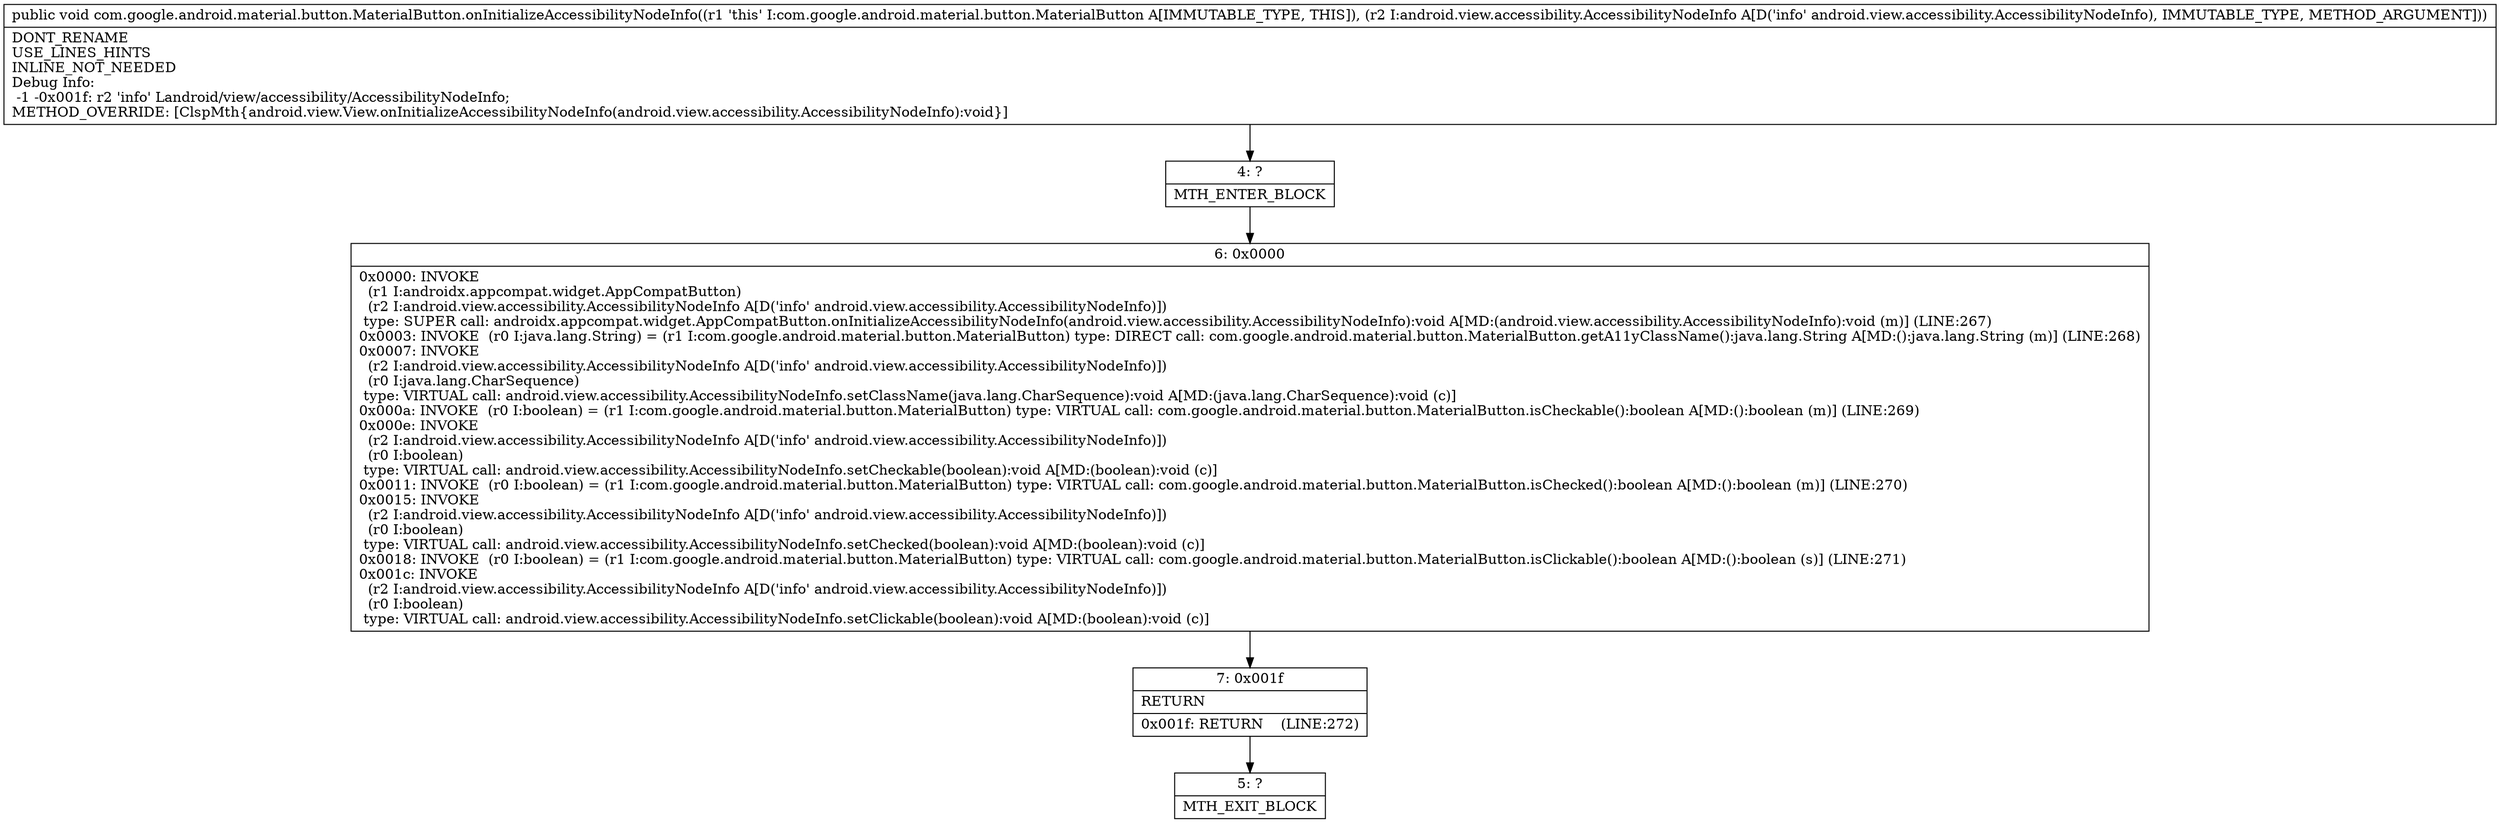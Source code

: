 digraph "CFG forcom.google.android.material.button.MaterialButton.onInitializeAccessibilityNodeInfo(Landroid\/view\/accessibility\/AccessibilityNodeInfo;)V" {
Node_4 [shape=record,label="{4\:\ ?|MTH_ENTER_BLOCK\l}"];
Node_6 [shape=record,label="{6\:\ 0x0000|0x0000: INVOKE  \l  (r1 I:androidx.appcompat.widget.AppCompatButton)\l  (r2 I:android.view.accessibility.AccessibilityNodeInfo A[D('info' android.view.accessibility.AccessibilityNodeInfo)])\l type: SUPER call: androidx.appcompat.widget.AppCompatButton.onInitializeAccessibilityNodeInfo(android.view.accessibility.AccessibilityNodeInfo):void A[MD:(android.view.accessibility.AccessibilityNodeInfo):void (m)] (LINE:267)\l0x0003: INVOKE  (r0 I:java.lang.String) = (r1 I:com.google.android.material.button.MaterialButton) type: DIRECT call: com.google.android.material.button.MaterialButton.getA11yClassName():java.lang.String A[MD:():java.lang.String (m)] (LINE:268)\l0x0007: INVOKE  \l  (r2 I:android.view.accessibility.AccessibilityNodeInfo A[D('info' android.view.accessibility.AccessibilityNodeInfo)])\l  (r0 I:java.lang.CharSequence)\l type: VIRTUAL call: android.view.accessibility.AccessibilityNodeInfo.setClassName(java.lang.CharSequence):void A[MD:(java.lang.CharSequence):void (c)]\l0x000a: INVOKE  (r0 I:boolean) = (r1 I:com.google.android.material.button.MaterialButton) type: VIRTUAL call: com.google.android.material.button.MaterialButton.isCheckable():boolean A[MD:():boolean (m)] (LINE:269)\l0x000e: INVOKE  \l  (r2 I:android.view.accessibility.AccessibilityNodeInfo A[D('info' android.view.accessibility.AccessibilityNodeInfo)])\l  (r0 I:boolean)\l type: VIRTUAL call: android.view.accessibility.AccessibilityNodeInfo.setCheckable(boolean):void A[MD:(boolean):void (c)]\l0x0011: INVOKE  (r0 I:boolean) = (r1 I:com.google.android.material.button.MaterialButton) type: VIRTUAL call: com.google.android.material.button.MaterialButton.isChecked():boolean A[MD:():boolean (m)] (LINE:270)\l0x0015: INVOKE  \l  (r2 I:android.view.accessibility.AccessibilityNodeInfo A[D('info' android.view.accessibility.AccessibilityNodeInfo)])\l  (r0 I:boolean)\l type: VIRTUAL call: android.view.accessibility.AccessibilityNodeInfo.setChecked(boolean):void A[MD:(boolean):void (c)]\l0x0018: INVOKE  (r0 I:boolean) = (r1 I:com.google.android.material.button.MaterialButton) type: VIRTUAL call: com.google.android.material.button.MaterialButton.isClickable():boolean A[MD:():boolean (s)] (LINE:271)\l0x001c: INVOKE  \l  (r2 I:android.view.accessibility.AccessibilityNodeInfo A[D('info' android.view.accessibility.AccessibilityNodeInfo)])\l  (r0 I:boolean)\l type: VIRTUAL call: android.view.accessibility.AccessibilityNodeInfo.setClickable(boolean):void A[MD:(boolean):void (c)]\l}"];
Node_7 [shape=record,label="{7\:\ 0x001f|RETURN\l|0x001f: RETURN    (LINE:272)\l}"];
Node_5 [shape=record,label="{5\:\ ?|MTH_EXIT_BLOCK\l}"];
MethodNode[shape=record,label="{public void com.google.android.material.button.MaterialButton.onInitializeAccessibilityNodeInfo((r1 'this' I:com.google.android.material.button.MaterialButton A[IMMUTABLE_TYPE, THIS]), (r2 I:android.view.accessibility.AccessibilityNodeInfo A[D('info' android.view.accessibility.AccessibilityNodeInfo), IMMUTABLE_TYPE, METHOD_ARGUMENT]))  | DONT_RENAME\lUSE_LINES_HINTS\lINLINE_NOT_NEEDED\lDebug Info:\l  \-1 \-0x001f: r2 'info' Landroid\/view\/accessibility\/AccessibilityNodeInfo;\lMETHOD_OVERRIDE: [ClspMth\{android.view.View.onInitializeAccessibilityNodeInfo(android.view.accessibility.AccessibilityNodeInfo):void\}]\l}"];
MethodNode -> Node_4;Node_4 -> Node_6;
Node_6 -> Node_7;
Node_7 -> Node_5;
}

